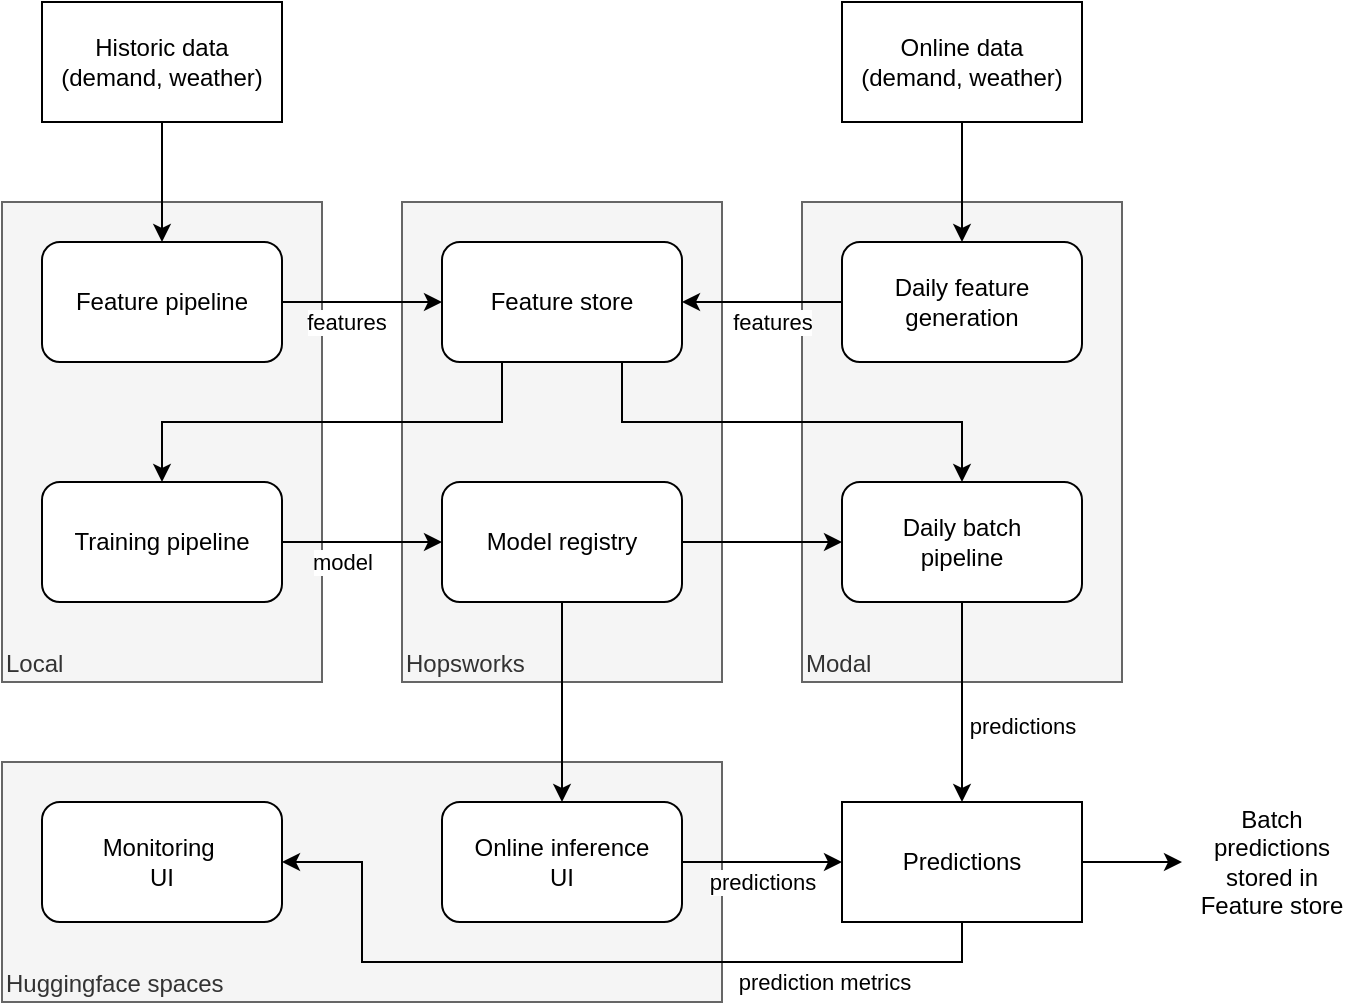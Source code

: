 <mxfile version="20.8.5" type="device"><diagram id="uLO0tqQ8Dwx4mW_TmKbl" name="Page-1"><mxGraphModel dx="1386" dy="820" grid="1" gridSize="10" guides="1" tooltips="1" connect="1" arrows="1" fold="1" page="1" pageScale="1" pageWidth="850" pageHeight="1100" math="0" shadow="0"><root><mxCell id="0"/><mxCell id="1" parent="0"/><mxCell id="Ie_p2fdtAgDVvtSmJOZv-28" value="Huggingface spaces" style="rounded=0;whiteSpace=wrap;html=1;align=left;verticalAlign=bottom;fillColor=#f5f5f5;fontColor=#333333;strokeColor=#666666;" parent="1" vertex="1"><mxGeometry x="60" y="420" width="360" height="120" as="geometry"/></mxCell><mxCell id="Ie_p2fdtAgDVvtSmJOZv-22" value="Modal" style="rounded=0;whiteSpace=wrap;html=1;verticalAlign=bottom;align=left;fillColor=#f5f5f5;fontColor=#333333;strokeColor=#666666;" parent="1" vertex="1"><mxGeometry x="460" y="140" width="160" height="240" as="geometry"/></mxCell><mxCell id="Ie_p2fdtAgDVvtSmJOZv-12" value="Hopsworks" style="rounded=0;whiteSpace=wrap;html=1;verticalAlign=bottom;align=left;fillColor=#f5f5f5;fontColor=#333333;strokeColor=#666666;" parent="1" vertex="1"><mxGeometry x="260" y="140" width="160" height="240" as="geometry"/></mxCell><mxCell id="Ie_p2fdtAgDVvtSmJOZv-11" value="Local" style="rounded=0;whiteSpace=wrap;html=1;verticalAlign=bottom;align=left;fillColor=#f5f5f5;fontColor=#333333;strokeColor=#666666;" parent="1" vertex="1"><mxGeometry x="60" y="140" width="160" height="240" as="geometry"/></mxCell><mxCell id="Ie_p2fdtAgDVvtSmJOZv-7" style="edgeStyle=orthogonalEdgeStyle;rounded=0;orthogonalLoop=1;jettySize=auto;html=1;exitX=1;exitY=0.5;exitDx=0;exitDy=0;" parent="1" source="Ie_p2fdtAgDVvtSmJOZv-2" target="Ie_p2fdtAgDVvtSmJOZv-6" edge="1"><mxGeometry relative="1" as="geometry"/></mxCell><mxCell id="Ie_p2fdtAgDVvtSmJOZv-30" value="features" style="edgeLabel;html=1;align=center;verticalAlign=middle;resizable=0;points=[];" parent="Ie_p2fdtAgDVvtSmJOZv-7" vertex="1" connectable="0"><mxGeometry x="-0.195" relative="1" as="geometry"><mxPoint y="10" as="offset"/></mxGeometry></mxCell><mxCell id="Ie_p2fdtAgDVvtSmJOZv-2" value="Feature pipeline" style="rounded=1;whiteSpace=wrap;html=1;" parent="1" vertex="1"><mxGeometry x="80" y="160" width="120" height="60" as="geometry"/></mxCell><mxCell id="Ie_p2fdtAgDVvtSmJOZv-10" style="edgeStyle=orthogonalEdgeStyle;rounded=0;orthogonalLoop=1;jettySize=auto;html=1;exitX=1;exitY=0.5;exitDx=0;exitDy=0;entryX=0;entryY=0.5;entryDx=0;entryDy=0;" parent="1" source="Ie_p2fdtAgDVvtSmJOZv-3" target="Ie_p2fdtAgDVvtSmJOZv-9" edge="1"><mxGeometry relative="1" as="geometry"/></mxCell><mxCell id="Ie_p2fdtAgDVvtSmJOZv-32" value="model" style="edgeLabel;html=1;align=center;verticalAlign=middle;resizable=0;points=[];" parent="Ie_p2fdtAgDVvtSmJOZv-10" vertex="1" connectable="0"><mxGeometry x="-0.183" relative="1" as="geometry"><mxPoint x="-3" y="10" as="offset"/></mxGeometry></mxCell><mxCell id="Ie_p2fdtAgDVvtSmJOZv-3" value="Training pipeline" style="rounded=1;whiteSpace=wrap;html=1;" parent="1" vertex="1"><mxGeometry x="80" y="280" width="120" height="60" as="geometry"/></mxCell><mxCell id="Ie_p2fdtAgDVvtSmJOZv-5" style="edgeStyle=orthogonalEdgeStyle;rounded=0;orthogonalLoop=1;jettySize=auto;html=1;exitX=0.5;exitY=1;exitDx=0;exitDy=0;entryX=0.5;entryY=0;entryDx=0;entryDy=0;" parent="1" source="Ie_p2fdtAgDVvtSmJOZv-4" target="Ie_p2fdtAgDVvtSmJOZv-2" edge="1"><mxGeometry relative="1" as="geometry"/></mxCell><mxCell id="Ie_p2fdtAgDVvtSmJOZv-4" value="Historic data&lt;br&gt;(demand, weather)" style="rounded=0;whiteSpace=wrap;html=1;" parent="1" vertex="1"><mxGeometry x="80" y="40" width="120" height="60" as="geometry"/></mxCell><mxCell id="Ie_p2fdtAgDVvtSmJOZv-8" style="edgeStyle=orthogonalEdgeStyle;rounded=0;orthogonalLoop=1;jettySize=auto;html=1;exitX=0.25;exitY=1;exitDx=0;exitDy=0;entryX=0.5;entryY=0;entryDx=0;entryDy=0;" parent="1" source="Ie_p2fdtAgDVvtSmJOZv-6" target="Ie_p2fdtAgDVvtSmJOZv-3" edge="1"><mxGeometry relative="1" as="geometry"/></mxCell><mxCell id="Ie_p2fdtAgDVvtSmJOZv-15" style="edgeStyle=orthogonalEdgeStyle;rounded=0;orthogonalLoop=1;jettySize=auto;html=1;exitX=0.75;exitY=1;exitDx=0;exitDy=0;entryX=0.5;entryY=0;entryDx=0;entryDy=0;" parent="1" source="Ie_p2fdtAgDVvtSmJOZv-6" target="Ie_p2fdtAgDVvtSmJOZv-13" edge="1"><mxGeometry relative="1" as="geometry"><Array as="points"><mxPoint x="370" y="250"/><mxPoint x="540" y="250"/></Array></mxGeometry></mxCell><mxCell id="Ie_p2fdtAgDVvtSmJOZv-6" value="Feature store" style="rounded=1;whiteSpace=wrap;html=1;" parent="1" vertex="1"><mxGeometry x="280" y="160" width="120" height="60" as="geometry"/></mxCell><mxCell id="Ie_p2fdtAgDVvtSmJOZv-14" style="edgeStyle=orthogonalEdgeStyle;rounded=0;orthogonalLoop=1;jettySize=auto;html=1;exitX=1;exitY=0.5;exitDx=0;exitDy=0;" parent="1" source="Ie_p2fdtAgDVvtSmJOZv-9" target="Ie_p2fdtAgDVvtSmJOZv-13" edge="1"><mxGeometry relative="1" as="geometry"/></mxCell><mxCell id="Ie_p2fdtAgDVvtSmJOZv-25" style="edgeStyle=orthogonalEdgeStyle;rounded=0;orthogonalLoop=1;jettySize=auto;html=1;exitX=0.5;exitY=1;exitDx=0;exitDy=0;" parent="1" source="Ie_p2fdtAgDVvtSmJOZv-9" target="Ie_p2fdtAgDVvtSmJOZv-24" edge="1"><mxGeometry relative="1" as="geometry"/></mxCell><mxCell id="Ie_p2fdtAgDVvtSmJOZv-9" value="Model registry" style="rounded=1;whiteSpace=wrap;html=1;" parent="1" vertex="1"><mxGeometry x="280" y="280" width="120" height="60" as="geometry"/></mxCell><mxCell id="Ie_p2fdtAgDVvtSmJOZv-17" style="edgeStyle=orthogonalEdgeStyle;rounded=0;orthogonalLoop=1;jettySize=auto;html=1;exitX=0.5;exitY=1;exitDx=0;exitDy=0;entryX=0.5;entryY=0;entryDx=0;entryDy=0;" parent="1" source="Ie_p2fdtAgDVvtSmJOZv-13" target="Ie_p2fdtAgDVvtSmJOZv-16" edge="1"><mxGeometry relative="1" as="geometry"/></mxCell><mxCell id="Ie_p2fdtAgDVvtSmJOZv-33" value="predictions" style="edgeLabel;html=1;align=center;verticalAlign=middle;resizable=0;points=[];" parent="Ie_p2fdtAgDVvtSmJOZv-17" vertex="1" connectable="0"><mxGeometry x="0.238" y="-1" relative="1" as="geometry"><mxPoint x="31" as="offset"/></mxGeometry></mxCell><mxCell id="Ie_p2fdtAgDVvtSmJOZv-13" value="Daily batch&lt;br&gt;pipeline" style="rounded=1;whiteSpace=wrap;html=1;" parent="1" vertex="1"><mxGeometry x="480" y="280" width="120" height="60" as="geometry"/></mxCell><mxCell id="Ie_p2fdtAgDVvtSmJOZv-29" style="edgeStyle=orthogonalEdgeStyle;rounded=0;orthogonalLoop=1;jettySize=auto;html=1;exitX=0.5;exitY=1;exitDx=0;exitDy=0;" parent="1" source="Ie_p2fdtAgDVvtSmJOZv-16" target="Ie_p2fdtAgDVvtSmJOZv-27" edge="1"><mxGeometry relative="1" as="geometry"><Array as="points"><mxPoint x="540" y="520"/><mxPoint x="240" y="520"/><mxPoint x="240" y="470"/></Array></mxGeometry></mxCell><mxCell id="Ie_p2fdtAgDVvtSmJOZv-34" value="prediction metrics" style="edgeLabel;html=1;align=center;verticalAlign=middle;resizable=0;points=[];" parent="Ie_p2fdtAgDVvtSmJOZv-29" vertex="1" connectable="0"><mxGeometry x="-0.514" relative="1" as="geometry"><mxPoint x="10" y="10" as="offset"/></mxGeometry></mxCell><mxCell id="-syTMEzmIedWeRuyv0fL-5" style="edgeStyle=orthogonalEdgeStyle;rounded=0;orthogonalLoop=1;jettySize=auto;html=1;exitX=1;exitY=0.5;exitDx=0;exitDy=0;entryX=0;entryY=0.5;entryDx=0;entryDy=0;" edge="1" parent="1" source="Ie_p2fdtAgDVvtSmJOZv-16" target="-syTMEzmIedWeRuyv0fL-4"><mxGeometry relative="1" as="geometry"/></mxCell><mxCell id="Ie_p2fdtAgDVvtSmJOZv-16" value="Predictions" style="rounded=0;whiteSpace=wrap;html=1;" parent="1" vertex="1"><mxGeometry x="480" y="440" width="120" height="60" as="geometry"/></mxCell><mxCell id="Ie_p2fdtAgDVvtSmJOZv-19" style="edgeStyle=orthogonalEdgeStyle;rounded=0;orthogonalLoop=1;jettySize=auto;html=1;exitX=0;exitY=0.5;exitDx=0;exitDy=0;entryX=1;entryY=0.5;entryDx=0;entryDy=0;" parent="1" source="Ie_p2fdtAgDVvtSmJOZv-18" target="Ie_p2fdtAgDVvtSmJOZv-6" edge="1"><mxGeometry relative="1" as="geometry"/></mxCell><mxCell id="Ie_p2fdtAgDVvtSmJOZv-31" value="features" style="edgeLabel;html=1;align=center;verticalAlign=middle;resizable=0;points=[];" parent="Ie_p2fdtAgDVvtSmJOZv-19" vertex="1" connectable="0"><mxGeometry x="-0.114" relative="1" as="geometry"><mxPoint y="10" as="offset"/></mxGeometry></mxCell><mxCell id="Ie_p2fdtAgDVvtSmJOZv-18" value="Daily feature&lt;br&gt;generation" style="rounded=1;whiteSpace=wrap;html=1;" parent="1" vertex="1"><mxGeometry x="480" y="160" width="120" height="60" as="geometry"/></mxCell><mxCell id="Ie_p2fdtAgDVvtSmJOZv-21" style="edgeStyle=orthogonalEdgeStyle;rounded=0;orthogonalLoop=1;jettySize=auto;html=1;exitX=0.5;exitY=1;exitDx=0;exitDy=0;entryX=0.5;entryY=0;entryDx=0;entryDy=0;" parent="1" source="Ie_p2fdtAgDVvtSmJOZv-20" target="Ie_p2fdtAgDVvtSmJOZv-18" edge="1"><mxGeometry relative="1" as="geometry"/></mxCell><mxCell id="Ie_p2fdtAgDVvtSmJOZv-20" value="Online data&lt;br&gt;(demand, weather)" style="rounded=0;whiteSpace=wrap;html=1;" parent="1" vertex="1"><mxGeometry x="480" y="40" width="120" height="60" as="geometry"/></mxCell><mxCell id="Ie_p2fdtAgDVvtSmJOZv-26" style="edgeStyle=orthogonalEdgeStyle;rounded=0;orthogonalLoop=1;jettySize=auto;html=1;exitX=1;exitY=0.5;exitDx=0;exitDy=0;entryX=0;entryY=0.5;entryDx=0;entryDy=0;" parent="1" source="Ie_p2fdtAgDVvtSmJOZv-24" target="Ie_p2fdtAgDVvtSmJOZv-16" edge="1"><mxGeometry relative="1" as="geometry"/></mxCell><mxCell id="Ie_p2fdtAgDVvtSmJOZv-35" value="predictions" style="edgeLabel;html=1;align=center;verticalAlign=middle;resizable=0;points=[];" parent="Ie_p2fdtAgDVvtSmJOZv-26" vertex="1" connectable="0"><mxGeometry x="0.138" y="2" relative="1" as="geometry"><mxPoint x="-6" y="12" as="offset"/></mxGeometry></mxCell><mxCell id="Ie_p2fdtAgDVvtSmJOZv-24" value="Online inference&lt;br&gt;UI" style="rounded=1;whiteSpace=wrap;html=1;" parent="1" vertex="1"><mxGeometry x="280" y="440" width="120" height="60" as="geometry"/></mxCell><mxCell id="Ie_p2fdtAgDVvtSmJOZv-27" value="Monitoring&amp;nbsp;&lt;br&gt;UI" style="rounded=1;whiteSpace=wrap;html=1;" parent="1" vertex="1"><mxGeometry x="80" y="440" width="120" height="60" as="geometry"/></mxCell><mxCell id="-syTMEzmIedWeRuyv0fL-4" value="Batch predictions stored in Feature store" style="text;html=1;strokeColor=none;fillColor=none;align=center;verticalAlign=middle;whiteSpace=wrap;rounded=0;" vertex="1" parent="1"><mxGeometry x="650" y="435" width="90" height="70" as="geometry"/></mxCell></root></mxGraphModel></diagram></mxfile>